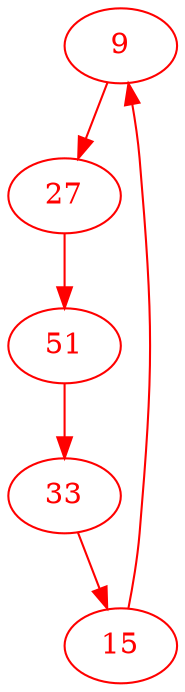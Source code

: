 digraph g{
node [color = red, fontcolor=red]; 9 15 27 33 51 ;
9 -> 27 [color=red] ;
15 -> 9 [color=red] ;
27 -> 51 [color=red] ;
33 -> 15 [color=red] ;
51 -> 33 [color=red] ;
}